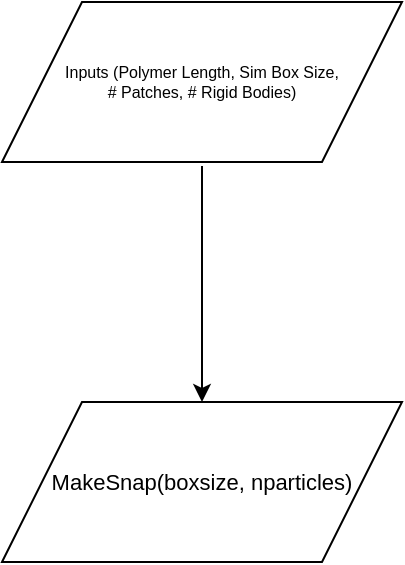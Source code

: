 <mxfile version="10.6.7" type="github"><diagram id="n-_NsrjYG6brRbzknhs5" name="Page-1"><mxGraphModel dx="851" dy="797" grid="1" gridSize="10" guides="1" tooltips="1" connect="1" arrows="1" fold="1" page="1" pageScale="1" pageWidth="850" pageHeight="1100" math="0" shadow="0"><root><mxCell id="0"/><mxCell id="1" parent="0"/><mxCell id="nE2HQ70ygGyGU_WO3h0r-1" value="Inputs (Polymer Length, Sim Box Size, &lt;br style=&quot;font-size: 8px;&quot;&gt;# Patches, # Rigid Bodies)" style="shape=parallelogram;perimeter=parallelogramPerimeter;whiteSpace=wrap;html=1;fontSize=8;" parent="1" vertex="1"><mxGeometry x="320" y="40" width="200" height="80" as="geometry"/></mxCell><mxCell id="yds2MXiuwP6Y2A5RUSSw-1" value="" style="endArrow=classic;html=1;entryX=0.5;entryY=0;entryDx=0;entryDy=0;" edge="1" parent="1" target="yds2MXiuwP6Y2A5RUSSw-2"><mxGeometry width="50" height="50" relative="1" as="geometry"><mxPoint x="420" y="122" as="sourcePoint"/><mxPoint x="240" y="160" as="targetPoint"/></mxGeometry></mxCell><mxCell id="yds2MXiuwP6Y2A5RUSSw-2" value="&lt;font style=&quot;font-size: 11px&quot;&gt;MakeSnap(boxsize, nparticles)&lt;/font&gt;" style="shape=parallelogram;perimeter=parallelogramPerimeter;whiteSpace=wrap;html=1;" vertex="1" parent="1"><mxGeometry x="320" y="240" width="200" height="80" as="geometry"/></mxCell></root></mxGraphModel></diagram></mxfile>